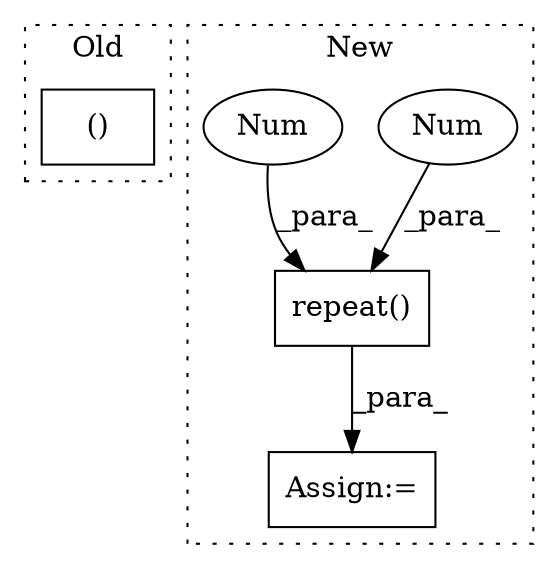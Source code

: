digraph G {
subgraph cluster0 {
1 [label="()" a="54" s="14310" l="35" shape="box"];
label = "Old";
style="dotted";
}
subgraph cluster1 {
2 [label="repeat()" a="75" s="6158,6179" l="11,1" shape="box"];
3 [label="Num" a="76" s="6175" l="1" shape="ellipse"];
4 [label="Num" a="76" s="6169" l="1" shape="ellipse"];
5 [label="Assign:=" a="68" s="6193" l="3" shape="box"];
label = "New";
style="dotted";
}
2 -> 5 [label="_para_"];
3 -> 2 [label="_para_"];
4 -> 2 [label="_para_"];
}